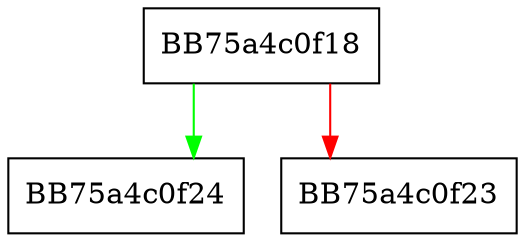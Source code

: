 digraph reset {
  node [shape="box"];
  graph [splines=ortho];
  BB75a4c0f18 -> BB75a4c0f24 [color="green"];
  BB75a4c0f18 -> BB75a4c0f23 [color="red"];
}